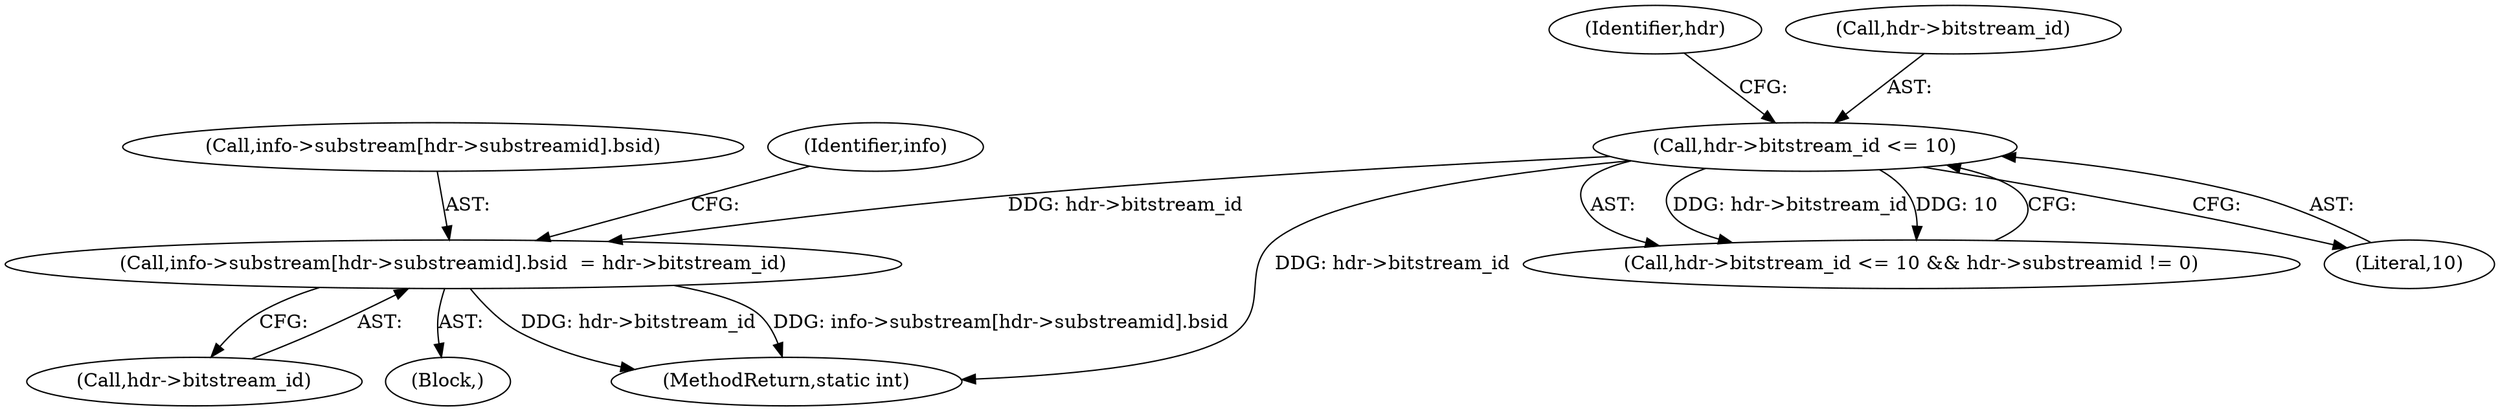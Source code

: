 digraph "0_FFmpeg_ed22dc22216f74c75ee7901f82649e1ff725ba50@array" {
"1000324" [label="(Call,info->substream[hdr->substreamid].bsid  = hdr->bitstream_id)"];
"1000204" [label="(Call,hdr->bitstream_id <= 10)"];
"1000325" [label="(Call,info->substream[hdr->substreamid].bsid)"];
"1000211" [label="(Identifier,hdr)"];
"1000324" [label="(Call,info->substream[hdr->substreamid].bsid  = hdr->bitstream_id)"];
"1000334" [label="(Call,hdr->bitstream_id)"];
"1000201" [label="(Block,)"];
"1000204" [label="(Call,hdr->bitstream_id <= 10)"];
"1000683" [label="(MethodReturn,static int)"];
"1000203" [label="(Call,hdr->bitstream_id <= 10 && hdr->substreamid != 0)"];
"1000208" [label="(Literal,10)"];
"1000341" [label="(Identifier,info)"];
"1000205" [label="(Call,hdr->bitstream_id)"];
"1000324" -> "1000201"  [label="AST: "];
"1000324" -> "1000334"  [label="CFG: "];
"1000325" -> "1000324"  [label="AST: "];
"1000334" -> "1000324"  [label="AST: "];
"1000341" -> "1000324"  [label="CFG: "];
"1000324" -> "1000683"  [label="DDG: hdr->bitstream_id"];
"1000324" -> "1000683"  [label="DDG: info->substream[hdr->substreamid].bsid"];
"1000204" -> "1000324"  [label="DDG: hdr->bitstream_id"];
"1000204" -> "1000203"  [label="AST: "];
"1000204" -> "1000208"  [label="CFG: "];
"1000205" -> "1000204"  [label="AST: "];
"1000208" -> "1000204"  [label="AST: "];
"1000211" -> "1000204"  [label="CFG: "];
"1000203" -> "1000204"  [label="CFG: "];
"1000204" -> "1000683"  [label="DDG: hdr->bitstream_id"];
"1000204" -> "1000203"  [label="DDG: hdr->bitstream_id"];
"1000204" -> "1000203"  [label="DDG: 10"];
}
